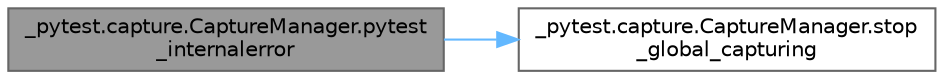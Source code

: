 digraph "_pytest.capture.CaptureManager.pytest_internalerror"
{
 // LATEX_PDF_SIZE
  bgcolor="transparent";
  edge [fontname=Helvetica,fontsize=10,labelfontname=Helvetica,labelfontsize=10];
  node [fontname=Helvetica,fontsize=10,shape=box,height=0.2,width=0.4];
  rankdir="LR";
  Node1 [id="Node000001",label="_pytest.capture.CaptureManager.pytest\l_internalerror",height=0.2,width=0.4,color="gray40", fillcolor="grey60", style="filled", fontcolor="black",tooltip=" "];
  Node1 -> Node2 [id="edge1_Node000001_Node000002",color="steelblue1",style="solid",tooltip=" "];
  Node2 [id="Node000002",label="_pytest.capture.CaptureManager.stop\l_global_capturing",height=0.2,width=0.4,color="grey40", fillcolor="white", style="filled",URL="$class__pytest_1_1capture_1_1_capture_manager.html#ad1afc73dc4f93fb00c3e9c2c8f70d62b",tooltip=" "];
}
